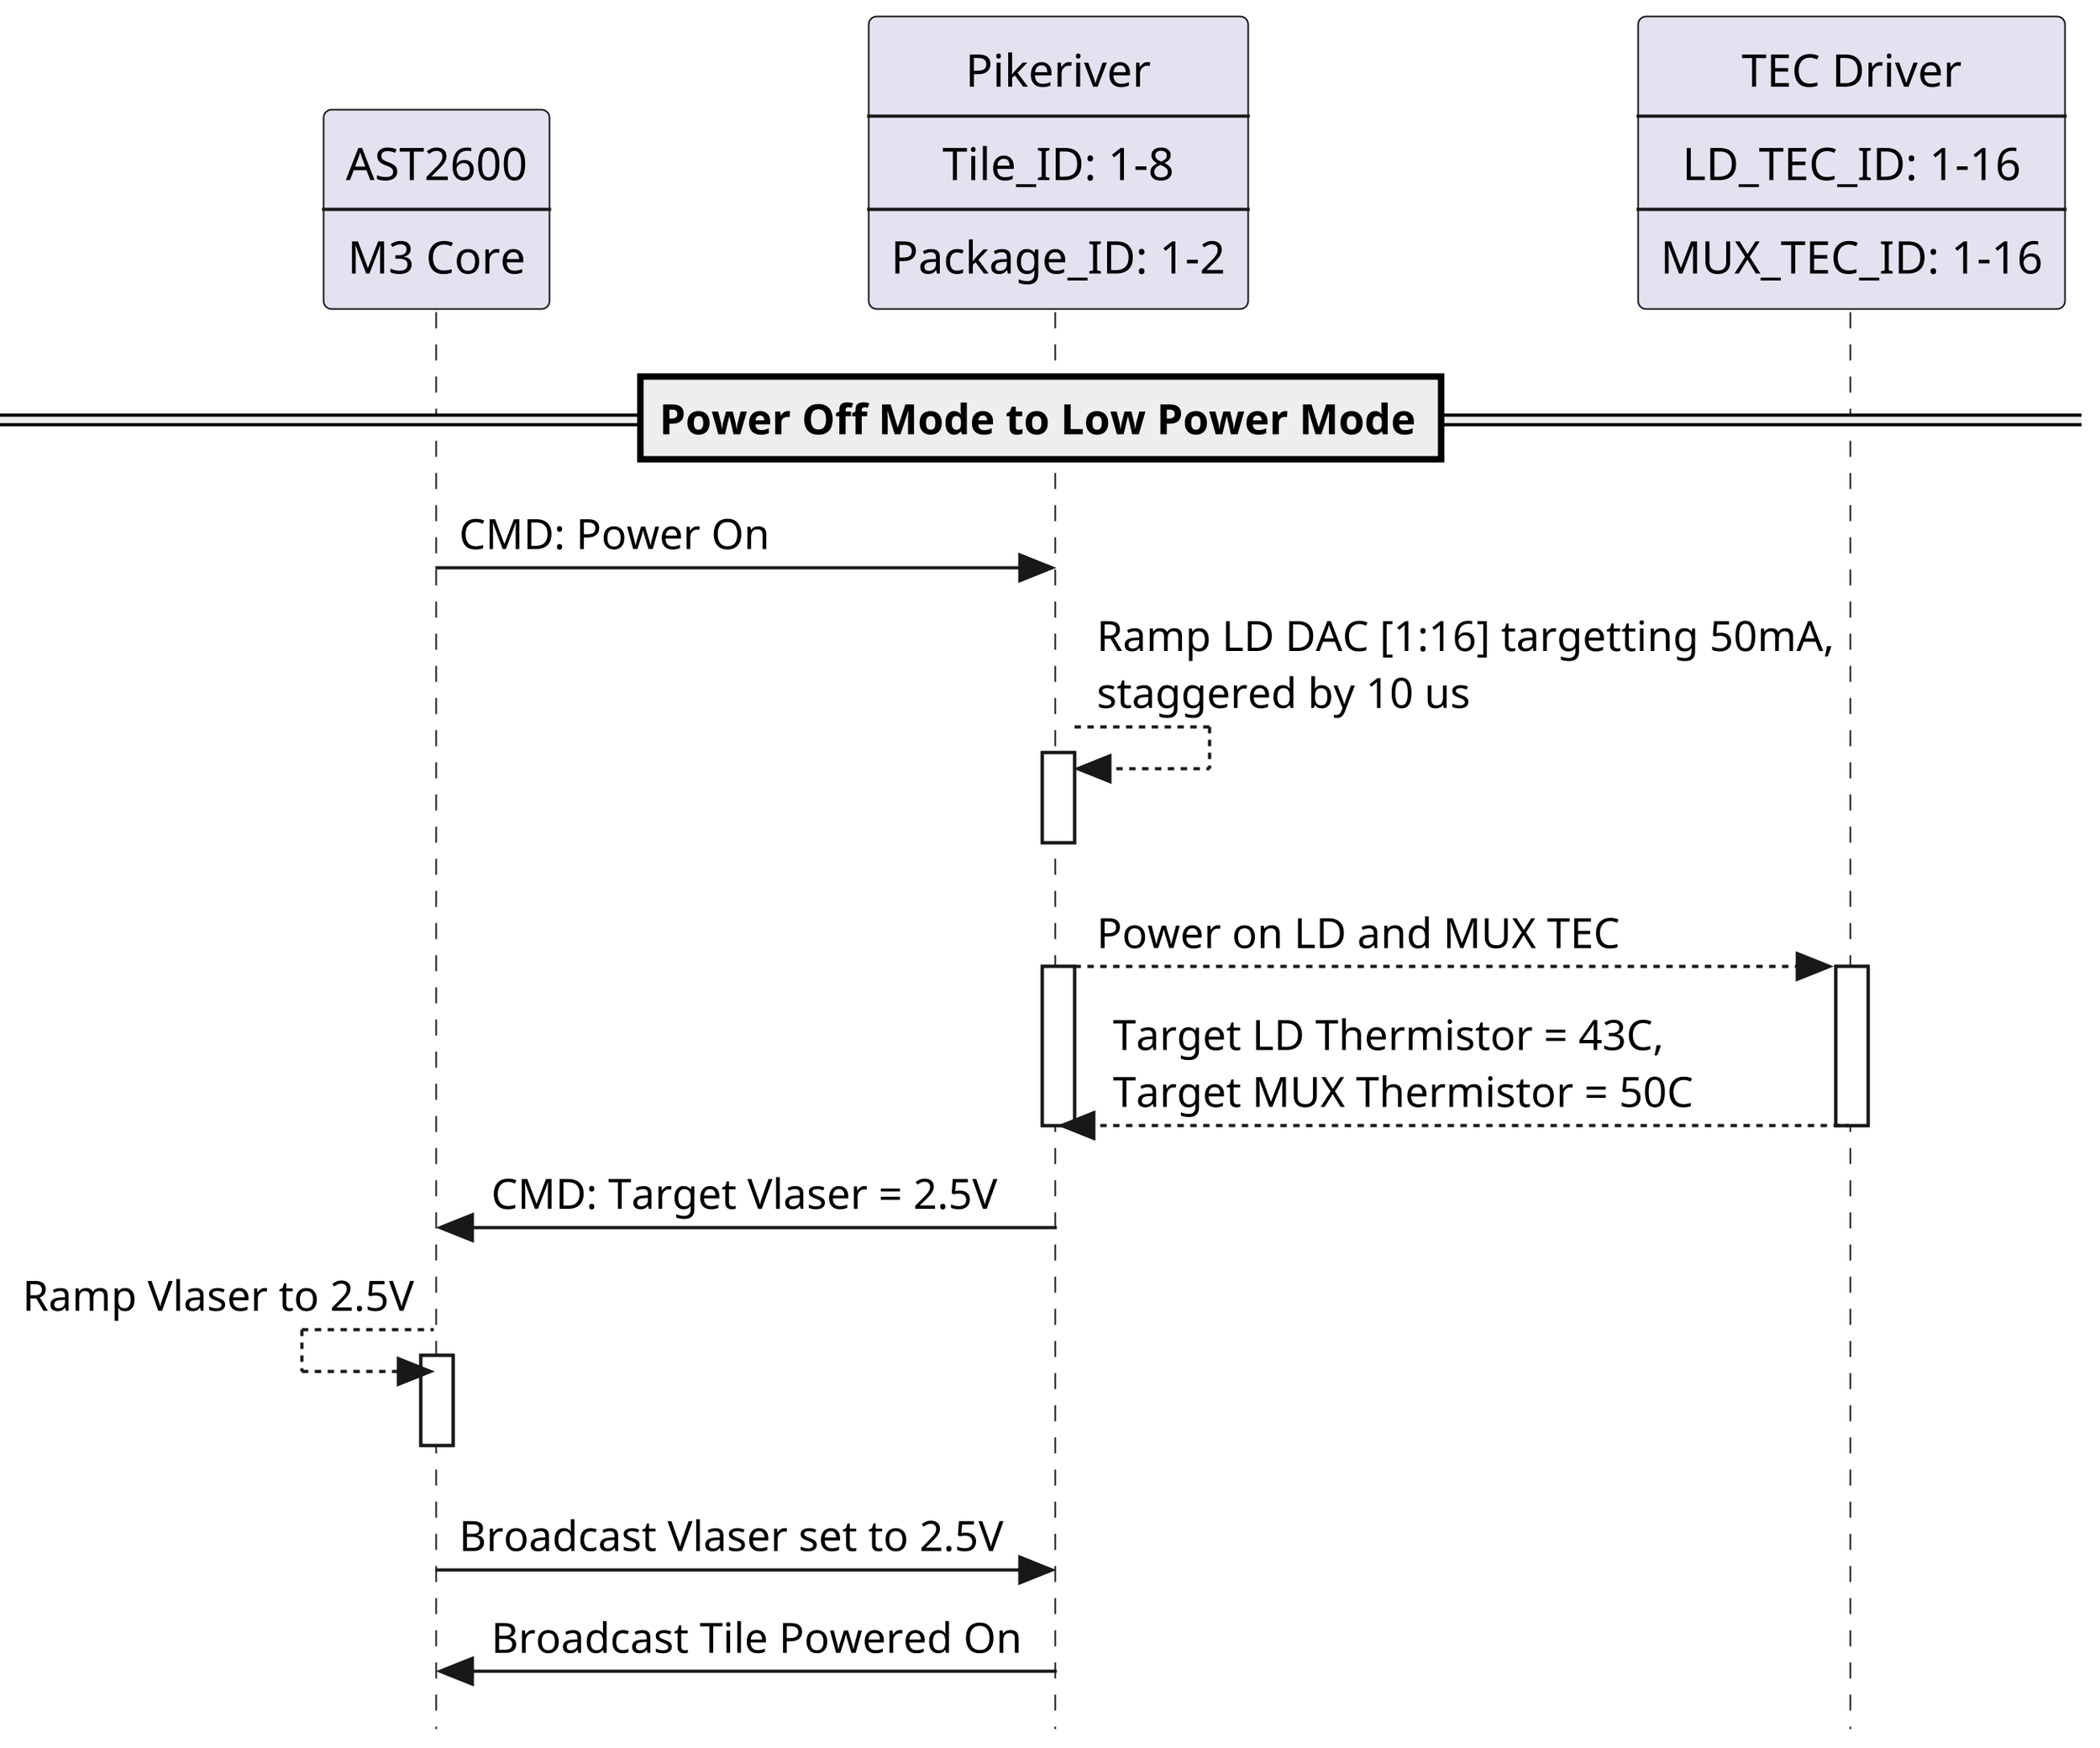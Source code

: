 @startuml
skinparam style strictuml
scale 20000*10000
participant SMC [
            AST2600
            ----
            M3 Core
]

participant PKR [
            Pikeriver
            ----
            Tile_ID: 1-8
            ----
            Package_ID: 1-2
]

participant TDRV [
            TEC Driver
            ----
            LD_TEC_ID: 1-16
            ----
            MUX_TEC_ID: 1-16
]

== Power Off Mode to Low Power Mode==
SMC -> PKR: CMD: Power On

PKR --> PKR ++ : Ramp LD DAC [1:16] targetting 50mA, \nstaggered by 10 us
deactivate PKR


PKR --> TDRV ++: Power on LD and MUX TEC
activate PKR
PKR <-- TDRV: Target LD Thermistor = 43C,\nTarget MUX Thermistor = 50C
deactivate TDRV

deactivate PKR

PKR -> SMC: CMD: Target Vlaser = 2.5V


SMC <-- SMC: Ramp Vlaser to 2.5V
activate SMC
deactivate SMC

SMC -> PKR: Broadcast Vlaser set to 2.5V

PKR -> SMC: Broadcast Tile Powered On

@enduml
